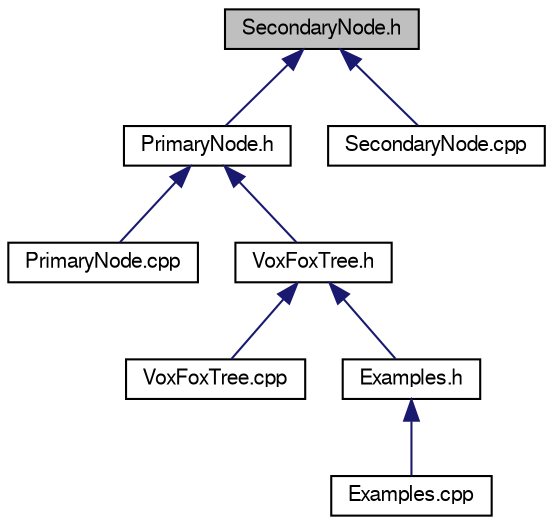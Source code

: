 digraph "SecondaryNode.h"
{
  edge [fontname="FreeSans",fontsize="10",labelfontname="FreeSans",labelfontsize="10"];
  node [fontname="FreeSans",fontsize="10",shape=record];
  Node1 [label="SecondaryNode.h",height=0.2,width=0.4,color="black", fillcolor="grey75", style="filled", fontcolor="black"];
  Node1 -> Node2 [dir="back",color="midnightblue",fontsize="10",style="solid",fontname="FreeSans"];
  Node2 [label="PrimaryNode.h",height=0.2,width=0.4,color="black", fillcolor="white", style="filled",URL="$_primary_node_8h.html",tooltip="PrimaryNode.h The highest node level that VoxFoxTree has. PrimaryNode contains the SecondaryNodes (up..."];
  Node2 -> Node3 [dir="back",color="midnightblue",fontsize="10",style="solid",fontname="FreeSans"];
  Node3 [label="PrimaryNode.cpp",height=0.2,width=0.4,color="black", fillcolor="white", style="filled",URL="$_primary_node_8cpp.html"];
  Node2 -> Node4 [dir="back",color="midnightblue",fontsize="10",style="solid",fontname="FreeSans"];
  Node4 [label="VoxFoxTree.h",height=0.2,width=0.4,color="black", fillcolor="white", style="filled",URL="$_vox_fox_tree_8h.html",tooltip="VoxFoxTree.h Essentially the rootnode of the tree with all tree functions. "];
  Node4 -> Node5 [dir="back",color="midnightblue",fontsize="10",style="solid",fontname="FreeSans"];
  Node5 [label="VoxFoxTree.cpp",height=0.2,width=0.4,color="black", fillcolor="white", style="filled",URL="$_vox_fox_tree_8cpp.html"];
  Node4 -> Node6 [dir="back",color="midnightblue",fontsize="10",style="solid",fontname="FreeSans"];
  Node6 [label="Examples.h",height=0.2,width=0.4,color="black", fillcolor="white", style="filled",URL="$_examples_8h.html"];
  Node6 -> Node7 [dir="back",color="midnightblue",fontsize="10",style="solid",fontname="FreeSans"];
  Node7 [label="Examples.cpp",height=0.2,width=0.4,color="black", fillcolor="white", style="filled",URL="$_examples_8cpp.html"];
  Node1 -> Node8 [dir="back",color="midnightblue",fontsize="10",style="solid",fontname="FreeSans"];
  Node8 [label="SecondaryNode.cpp",height=0.2,width=0.4,color="black", fillcolor="white", style="filled",URL="$_secondary_node_8cpp.html"];
}
